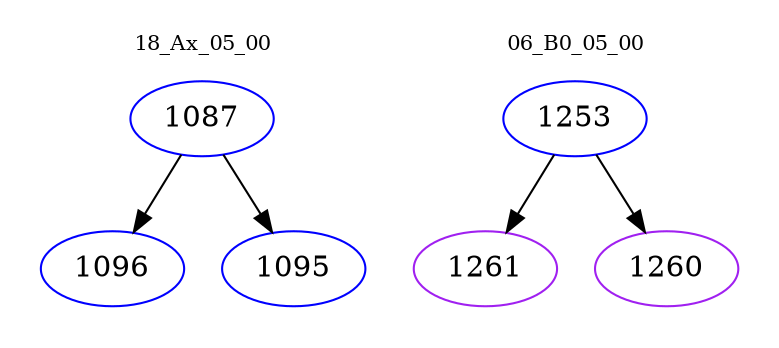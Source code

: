 digraph{
subgraph cluster_0 {
color = white
label = "18_Ax_05_00";
fontsize=10;
T0_1087 [label="1087", color="blue"]
T0_1087 -> T0_1096 [color="black"]
T0_1096 [label="1096", color="blue"]
T0_1087 -> T0_1095 [color="black"]
T0_1095 [label="1095", color="blue"]
}
subgraph cluster_1 {
color = white
label = "06_B0_05_00";
fontsize=10;
T1_1253 [label="1253", color="blue"]
T1_1253 -> T1_1261 [color="black"]
T1_1261 [label="1261", color="purple"]
T1_1253 -> T1_1260 [color="black"]
T1_1260 [label="1260", color="purple"]
}
}

